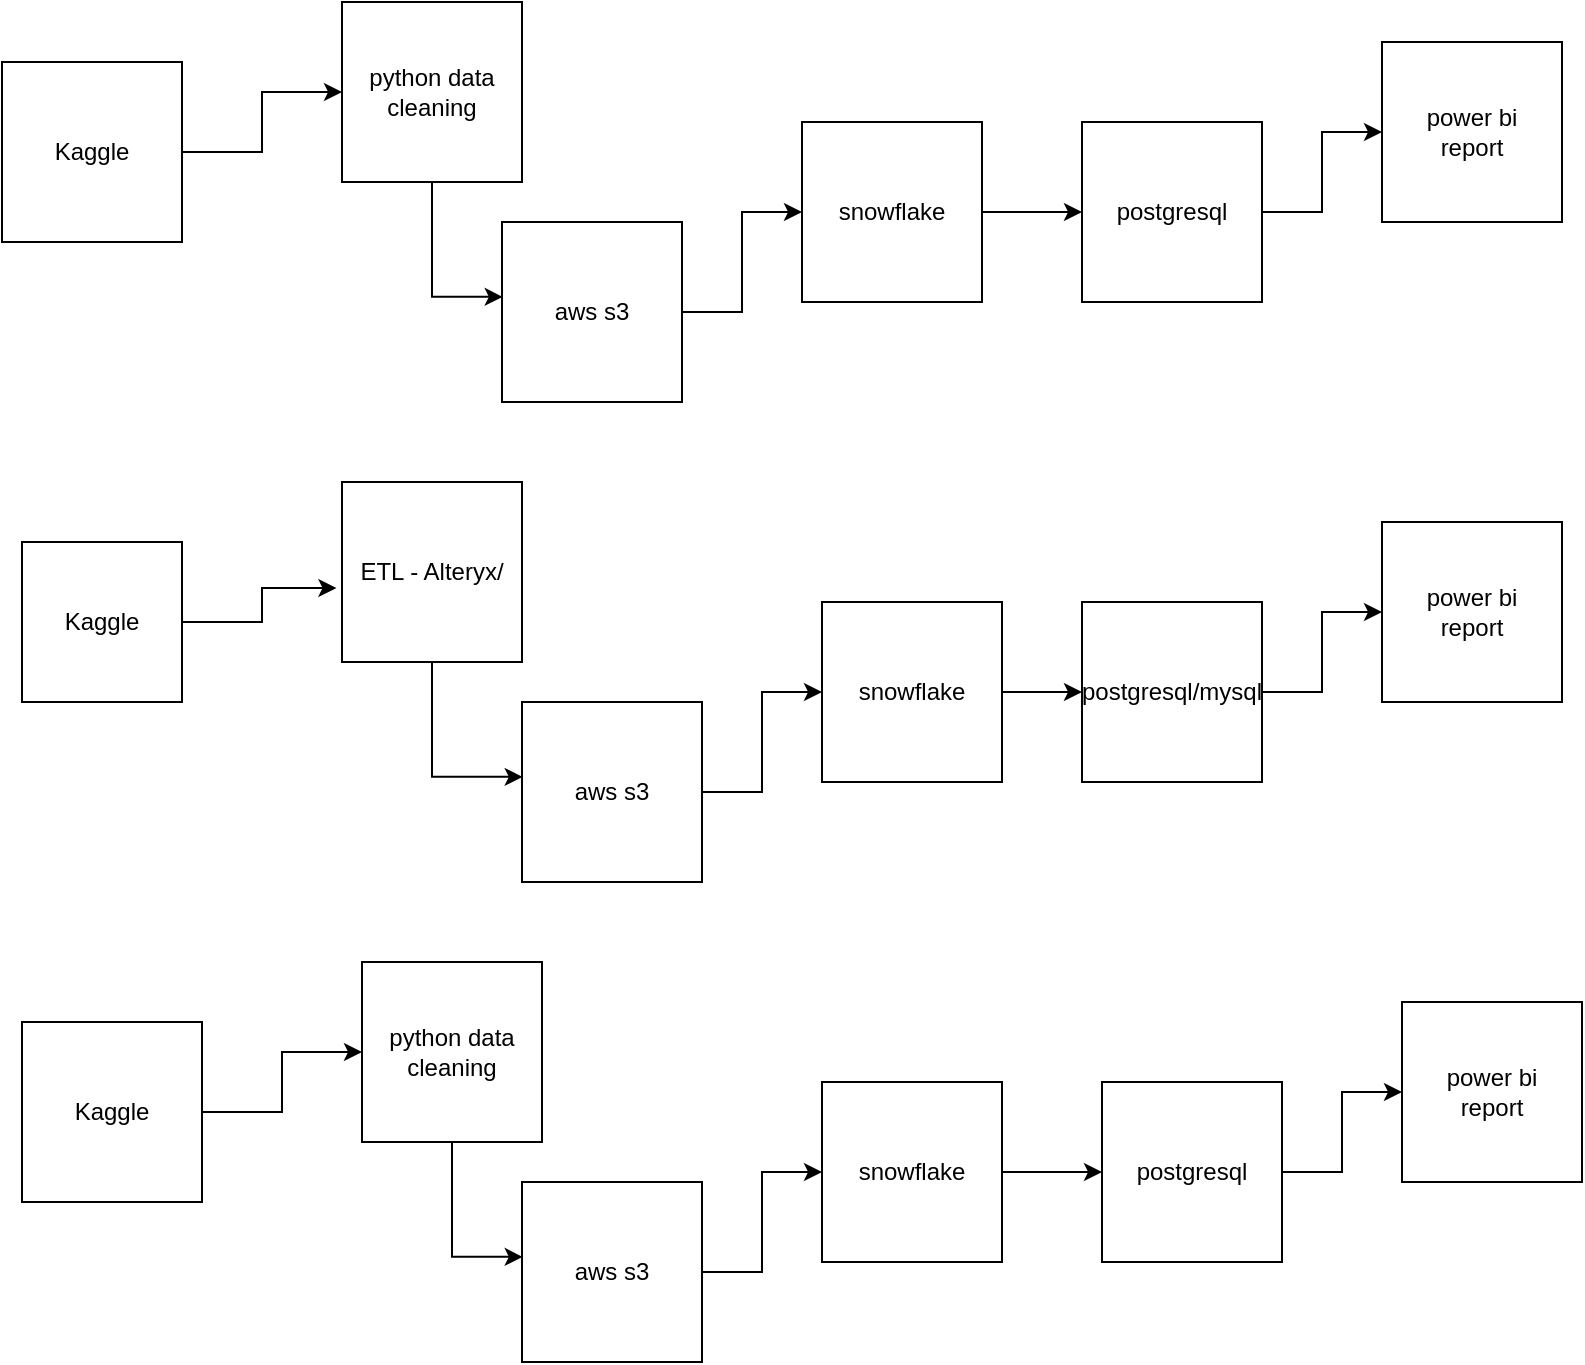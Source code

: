 <mxfile version="24.7.16">
  <diagram name="Page-1" id="VRgv8VNWMKeIa5qsEYIT">
    <mxGraphModel dx="1050" dy="557" grid="1" gridSize="10" guides="1" tooltips="1" connect="1" arrows="1" fold="1" page="1" pageScale="1" pageWidth="850" pageHeight="1100" math="0" shadow="0">
      <root>
        <mxCell id="0" />
        <mxCell id="1" parent="0" />
        <mxCell id="2FWOI6o0ey2x9Y8wvemD-12" value="" style="edgeStyle=orthogonalEdgeStyle;rounded=0;orthogonalLoop=1;jettySize=auto;html=1;" edge="1" parent="1" source="2FWOI6o0ey2x9Y8wvemD-1" target="2FWOI6o0ey2x9Y8wvemD-11">
          <mxGeometry relative="1" as="geometry" />
        </mxCell>
        <mxCell id="2FWOI6o0ey2x9Y8wvemD-1" value="Kaggle" style="whiteSpace=wrap;html=1;aspect=fixed;" vertex="1" parent="1">
          <mxGeometry x="10" y="80" width="90" height="90" as="geometry" />
        </mxCell>
        <mxCell id="2FWOI6o0ey2x9Y8wvemD-5" value="" style="edgeStyle=orthogonalEdgeStyle;rounded=0;orthogonalLoop=1;jettySize=auto;html=1;" edge="1" parent="1" source="2FWOI6o0ey2x9Y8wvemD-2" target="2FWOI6o0ey2x9Y8wvemD-4">
          <mxGeometry relative="1" as="geometry" />
        </mxCell>
        <mxCell id="2FWOI6o0ey2x9Y8wvemD-2" value="aws s3" style="whiteSpace=wrap;html=1;aspect=fixed;" vertex="1" parent="1">
          <mxGeometry x="260" y="160" width="90" height="90" as="geometry" />
        </mxCell>
        <mxCell id="2FWOI6o0ey2x9Y8wvemD-7" value="" style="edgeStyle=orthogonalEdgeStyle;rounded=0;orthogonalLoop=1;jettySize=auto;html=1;" edge="1" parent="1" source="2FWOI6o0ey2x9Y8wvemD-4" target="2FWOI6o0ey2x9Y8wvemD-6">
          <mxGeometry relative="1" as="geometry" />
        </mxCell>
        <mxCell id="2FWOI6o0ey2x9Y8wvemD-4" value="snowflake" style="whiteSpace=wrap;html=1;aspect=fixed;" vertex="1" parent="1">
          <mxGeometry x="410" y="110" width="90" height="90" as="geometry" />
        </mxCell>
        <mxCell id="2FWOI6o0ey2x9Y8wvemD-9" value="" style="edgeStyle=orthogonalEdgeStyle;rounded=0;orthogonalLoop=1;jettySize=auto;html=1;" edge="1" parent="1" source="2FWOI6o0ey2x9Y8wvemD-6" target="2FWOI6o0ey2x9Y8wvemD-8">
          <mxGeometry relative="1" as="geometry" />
        </mxCell>
        <mxCell id="2FWOI6o0ey2x9Y8wvemD-6" value="postgresql" style="whiteSpace=wrap;html=1;aspect=fixed;" vertex="1" parent="1">
          <mxGeometry x="550" y="110" width="90" height="90" as="geometry" />
        </mxCell>
        <mxCell id="2FWOI6o0ey2x9Y8wvemD-8" value="power bi&lt;div&gt;report&lt;/div&gt;" style="whiteSpace=wrap;html=1;aspect=fixed;" vertex="1" parent="1">
          <mxGeometry x="700" y="70" width="90" height="90" as="geometry" />
        </mxCell>
        <mxCell id="2FWOI6o0ey2x9Y8wvemD-11" value="python data cleaning" style="whiteSpace=wrap;html=1;aspect=fixed;" vertex="1" parent="1">
          <mxGeometry x="180" y="50" width="90" height="90" as="geometry" />
        </mxCell>
        <mxCell id="2FWOI6o0ey2x9Y8wvemD-13" style="edgeStyle=orthogonalEdgeStyle;rounded=0;orthogonalLoop=1;jettySize=auto;html=1;entryX=0.004;entryY=0.416;entryDx=0;entryDy=0;entryPerimeter=0;" edge="1" parent="1" source="2FWOI6o0ey2x9Y8wvemD-11" target="2FWOI6o0ey2x9Y8wvemD-2">
          <mxGeometry relative="1" as="geometry" />
        </mxCell>
        <mxCell id="2FWOI6o0ey2x9Y8wvemD-16" value="" style="edgeStyle=orthogonalEdgeStyle;rounded=0;orthogonalLoop=1;jettySize=auto;html=1;" edge="1" parent="1" source="2FWOI6o0ey2x9Y8wvemD-17" target="2FWOI6o0ey2x9Y8wvemD-19">
          <mxGeometry relative="1" as="geometry" />
        </mxCell>
        <mxCell id="2FWOI6o0ey2x9Y8wvemD-17" value="aws s3" style="whiteSpace=wrap;html=1;aspect=fixed;" vertex="1" parent="1">
          <mxGeometry x="270" y="400" width="90" height="90" as="geometry" />
        </mxCell>
        <mxCell id="2FWOI6o0ey2x9Y8wvemD-18" value="" style="edgeStyle=orthogonalEdgeStyle;rounded=0;orthogonalLoop=1;jettySize=auto;html=1;" edge="1" parent="1" source="2FWOI6o0ey2x9Y8wvemD-19" target="2FWOI6o0ey2x9Y8wvemD-21">
          <mxGeometry relative="1" as="geometry" />
        </mxCell>
        <mxCell id="2FWOI6o0ey2x9Y8wvemD-19" value="snowflake" style="whiteSpace=wrap;html=1;aspect=fixed;" vertex="1" parent="1">
          <mxGeometry x="420" y="350" width="90" height="90" as="geometry" />
        </mxCell>
        <mxCell id="2FWOI6o0ey2x9Y8wvemD-20" value="" style="edgeStyle=orthogonalEdgeStyle;rounded=0;orthogonalLoop=1;jettySize=auto;html=1;" edge="1" parent="1" source="2FWOI6o0ey2x9Y8wvemD-21" target="2FWOI6o0ey2x9Y8wvemD-22">
          <mxGeometry relative="1" as="geometry" />
        </mxCell>
        <mxCell id="2FWOI6o0ey2x9Y8wvemD-21" value="postgresql/mysql" style="whiteSpace=wrap;html=1;aspect=fixed;" vertex="1" parent="1">
          <mxGeometry x="550" y="350" width="90" height="90" as="geometry" />
        </mxCell>
        <mxCell id="2FWOI6o0ey2x9Y8wvemD-22" value="power bi&lt;div&gt;report&lt;/div&gt;" style="whiteSpace=wrap;html=1;aspect=fixed;" vertex="1" parent="1">
          <mxGeometry x="700" y="310" width="90" height="90" as="geometry" />
        </mxCell>
        <mxCell id="2FWOI6o0ey2x9Y8wvemD-23" value="ETL - Alteryx/" style="whiteSpace=wrap;html=1;aspect=fixed;" vertex="1" parent="1">
          <mxGeometry x="180" y="290" width="90" height="90" as="geometry" />
        </mxCell>
        <mxCell id="2FWOI6o0ey2x9Y8wvemD-24" style="edgeStyle=orthogonalEdgeStyle;rounded=0;orthogonalLoop=1;jettySize=auto;html=1;entryX=0.004;entryY=0.416;entryDx=0;entryDy=0;entryPerimeter=0;" edge="1" parent="1" source="2FWOI6o0ey2x9Y8wvemD-23" target="2FWOI6o0ey2x9Y8wvemD-17">
          <mxGeometry relative="1" as="geometry" />
        </mxCell>
        <mxCell id="2FWOI6o0ey2x9Y8wvemD-25" value="Kaggle" style="whiteSpace=wrap;html=1;aspect=fixed;" vertex="1" parent="1">
          <mxGeometry x="20" y="320" width="80" height="80" as="geometry" />
        </mxCell>
        <mxCell id="2FWOI6o0ey2x9Y8wvemD-26" style="edgeStyle=orthogonalEdgeStyle;rounded=0;orthogonalLoop=1;jettySize=auto;html=1;entryX=-0.031;entryY=0.589;entryDx=0;entryDy=0;entryPerimeter=0;" edge="1" parent="1" source="2FWOI6o0ey2x9Y8wvemD-25" target="2FWOI6o0ey2x9Y8wvemD-23">
          <mxGeometry relative="1" as="geometry" />
        </mxCell>
        <mxCell id="2FWOI6o0ey2x9Y8wvemD-27" value="" style="edgeStyle=orthogonalEdgeStyle;rounded=0;orthogonalLoop=1;jettySize=auto;html=1;" edge="1" parent="1" source="2FWOI6o0ey2x9Y8wvemD-28" target="2FWOI6o0ey2x9Y8wvemD-36">
          <mxGeometry relative="1" as="geometry" />
        </mxCell>
        <mxCell id="2FWOI6o0ey2x9Y8wvemD-28" value="Kaggle" style="whiteSpace=wrap;html=1;aspect=fixed;" vertex="1" parent="1">
          <mxGeometry x="20" y="560" width="90" height="90" as="geometry" />
        </mxCell>
        <mxCell id="2FWOI6o0ey2x9Y8wvemD-29" value="" style="edgeStyle=orthogonalEdgeStyle;rounded=0;orthogonalLoop=1;jettySize=auto;html=1;" edge="1" parent="1" source="2FWOI6o0ey2x9Y8wvemD-30" target="2FWOI6o0ey2x9Y8wvemD-32">
          <mxGeometry relative="1" as="geometry" />
        </mxCell>
        <mxCell id="2FWOI6o0ey2x9Y8wvemD-30" value="aws s3" style="whiteSpace=wrap;html=1;aspect=fixed;" vertex="1" parent="1">
          <mxGeometry x="270" y="640" width="90" height="90" as="geometry" />
        </mxCell>
        <mxCell id="2FWOI6o0ey2x9Y8wvemD-31" value="" style="edgeStyle=orthogonalEdgeStyle;rounded=0;orthogonalLoop=1;jettySize=auto;html=1;" edge="1" parent="1" source="2FWOI6o0ey2x9Y8wvemD-32" target="2FWOI6o0ey2x9Y8wvemD-34">
          <mxGeometry relative="1" as="geometry" />
        </mxCell>
        <mxCell id="2FWOI6o0ey2x9Y8wvemD-32" value="snowflake" style="whiteSpace=wrap;html=1;aspect=fixed;" vertex="1" parent="1">
          <mxGeometry x="420" y="590" width="90" height="90" as="geometry" />
        </mxCell>
        <mxCell id="2FWOI6o0ey2x9Y8wvemD-33" value="" style="edgeStyle=orthogonalEdgeStyle;rounded=0;orthogonalLoop=1;jettySize=auto;html=1;" edge="1" parent="1" source="2FWOI6o0ey2x9Y8wvemD-34" target="2FWOI6o0ey2x9Y8wvemD-35">
          <mxGeometry relative="1" as="geometry" />
        </mxCell>
        <mxCell id="2FWOI6o0ey2x9Y8wvemD-34" value="postgresql" style="whiteSpace=wrap;html=1;aspect=fixed;" vertex="1" parent="1">
          <mxGeometry x="560" y="590" width="90" height="90" as="geometry" />
        </mxCell>
        <mxCell id="2FWOI6o0ey2x9Y8wvemD-35" value="power bi&lt;div&gt;report&lt;/div&gt;" style="whiteSpace=wrap;html=1;aspect=fixed;" vertex="1" parent="1">
          <mxGeometry x="710" y="550" width="90" height="90" as="geometry" />
        </mxCell>
        <mxCell id="2FWOI6o0ey2x9Y8wvemD-36" value="python data cleaning" style="whiteSpace=wrap;html=1;aspect=fixed;" vertex="1" parent="1">
          <mxGeometry x="190" y="530" width="90" height="90" as="geometry" />
        </mxCell>
        <mxCell id="2FWOI6o0ey2x9Y8wvemD-37" style="edgeStyle=orthogonalEdgeStyle;rounded=0;orthogonalLoop=1;jettySize=auto;html=1;entryX=0.004;entryY=0.416;entryDx=0;entryDy=0;entryPerimeter=0;" edge="1" parent="1" source="2FWOI6o0ey2x9Y8wvemD-36" target="2FWOI6o0ey2x9Y8wvemD-30">
          <mxGeometry relative="1" as="geometry" />
        </mxCell>
      </root>
    </mxGraphModel>
  </diagram>
</mxfile>
